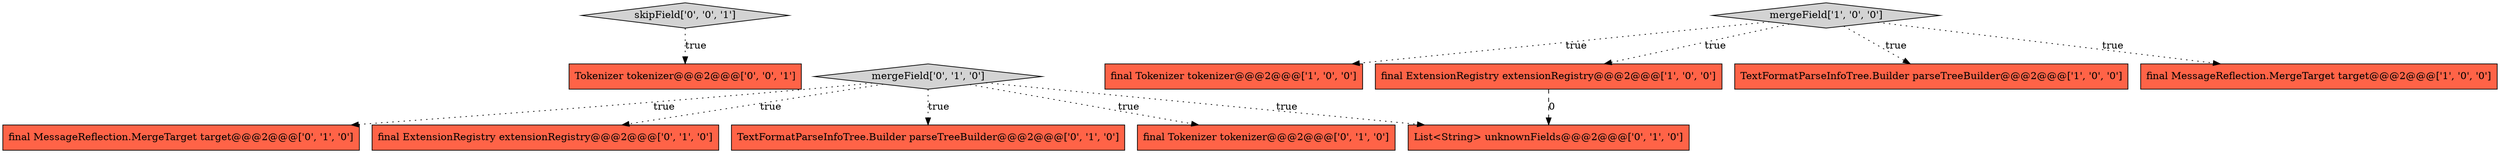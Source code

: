 digraph {
11 [style = filled, label = "Tokenizer tokenizer@@@2@@@['0', '0', '1']", fillcolor = tomato, shape = box image = "AAA0AAABBB3BBB"];
8 [style = filled, label = "final MessageReflection.MergeTarget target@@@2@@@['0', '1', '0']", fillcolor = tomato, shape = box image = "AAA0AAABBB2BBB"];
5 [style = filled, label = "mergeField['0', '1', '0']", fillcolor = lightgray, shape = diamond image = "AAA0AAABBB2BBB"];
9 [style = filled, label = "final ExtensionRegistry extensionRegistry@@@2@@@['0', '1', '0']", fillcolor = tomato, shape = box image = "AAA0AAABBB2BBB"];
7 [style = filled, label = "TextFormatParseInfoTree.Builder parseTreeBuilder@@@2@@@['0', '1', '0']", fillcolor = tomato, shape = box image = "AAA0AAABBB2BBB"];
1 [style = filled, label = "final Tokenizer tokenizer@@@2@@@['1', '0', '0']", fillcolor = tomato, shape = box image = "AAA0AAABBB1BBB"];
4 [style = filled, label = "final ExtensionRegistry extensionRegistry@@@2@@@['1', '0', '0']", fillcolor = tomato, shape = box image = "AAA1AAABBB1BBB"];
12 [style = filled, label = "skipField['0', '0', '1']", fillcolor = lightgray, shape = diamond image = "AAA0AAABBB3BBB"];
2 [style = filled, label = "mergeField['1', '0', '0']", fillcolor = lightgray, shape = diamond image = "AAA0AAABBB1BBB"];
6 [style = filled, label = "final Tokenizer tokenizer@@@2@@@['0', '1', '0']", fillcolor = tomato, shape = box image = "AAA0AAABBB2BBB"];
3 [style = filled, label = "TextFormatParseInfoTree.Builder parseTreeBuilder@@@2@@@['1', '0', '0']", fillcolor = tomato, shape = box image = "AAA0AAABBB1BBB"];
0 [style = filled, label = "final MessageReflection.MergeTarget target@@@2@@@['1', '0', '0']", fillcolor = tomato, shape = box image = "AAA0AAABBB1BBB"];
10 [style = filled, label = "List<String> unknownFields@@@2@@@['0', '1', '0']", fillcolor = tomato, shape = box image = "AAA1AAABBB2BBB"];
2->3 [style = dotted, label="true"];
5->6 [style = dotted, label="true"];
5->9 [style = dotted, label="true"];
2->0 [style = dotted, label="true"];
5->8 [style = dotted, label="true"];
4->10 [style = dashed, label="0"];
2->1 [style = dotted, label="true"];
5->7 [style = dotted, label="true"];
5->10 [style = dotted, label="true"];
2->4 [style = dotted, label="true"];
12->11 [style = dotted, label="true"];
}
